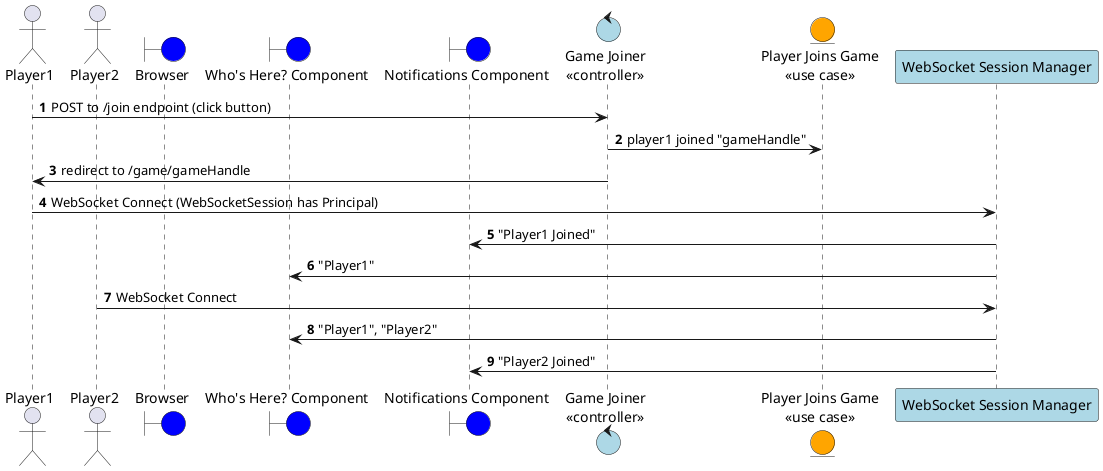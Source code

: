 @startuml
'https://plantuml.com/sequence-diagram

autonumber

actor Player1
actor Player2
boundary "Browser" as Browser #blue
boundary "Who's Here? Component" as WhoHere #blue
boundary "Notifications Component" as Notifications #blue
control "Game Joiner\n<<controller>>" as GameJoiner #lightblue
entity "Player Joins Game\n<<use case>>" as PlayerJoinsGame #orange
participant "WebSocket Session Manager" as WebSocketMgr #lightblue

Player1 -> GameJoiner: POST to /join endpoint (click button)
GameJoiner -> PlayerJoinsGame: player1 joined "gameHandle"
GameJoiner -> Player1: redirect to /game/gameHandle
Player1 -> WebSocketMgr: WebSocket Connect (WebSocketSession has Principal)
WebSocketMgr -> Notifications: "Player1 Joined"
WebSocketMgr -> WhoHere: "Player1"

Player2 -> WebSocketMgr: WebSocket Connect
WebSocketMgr -> WhoHere: "Player1", "Player2"
WebSocketMgr -> Notifications: "Player2 Joined"

@enduml